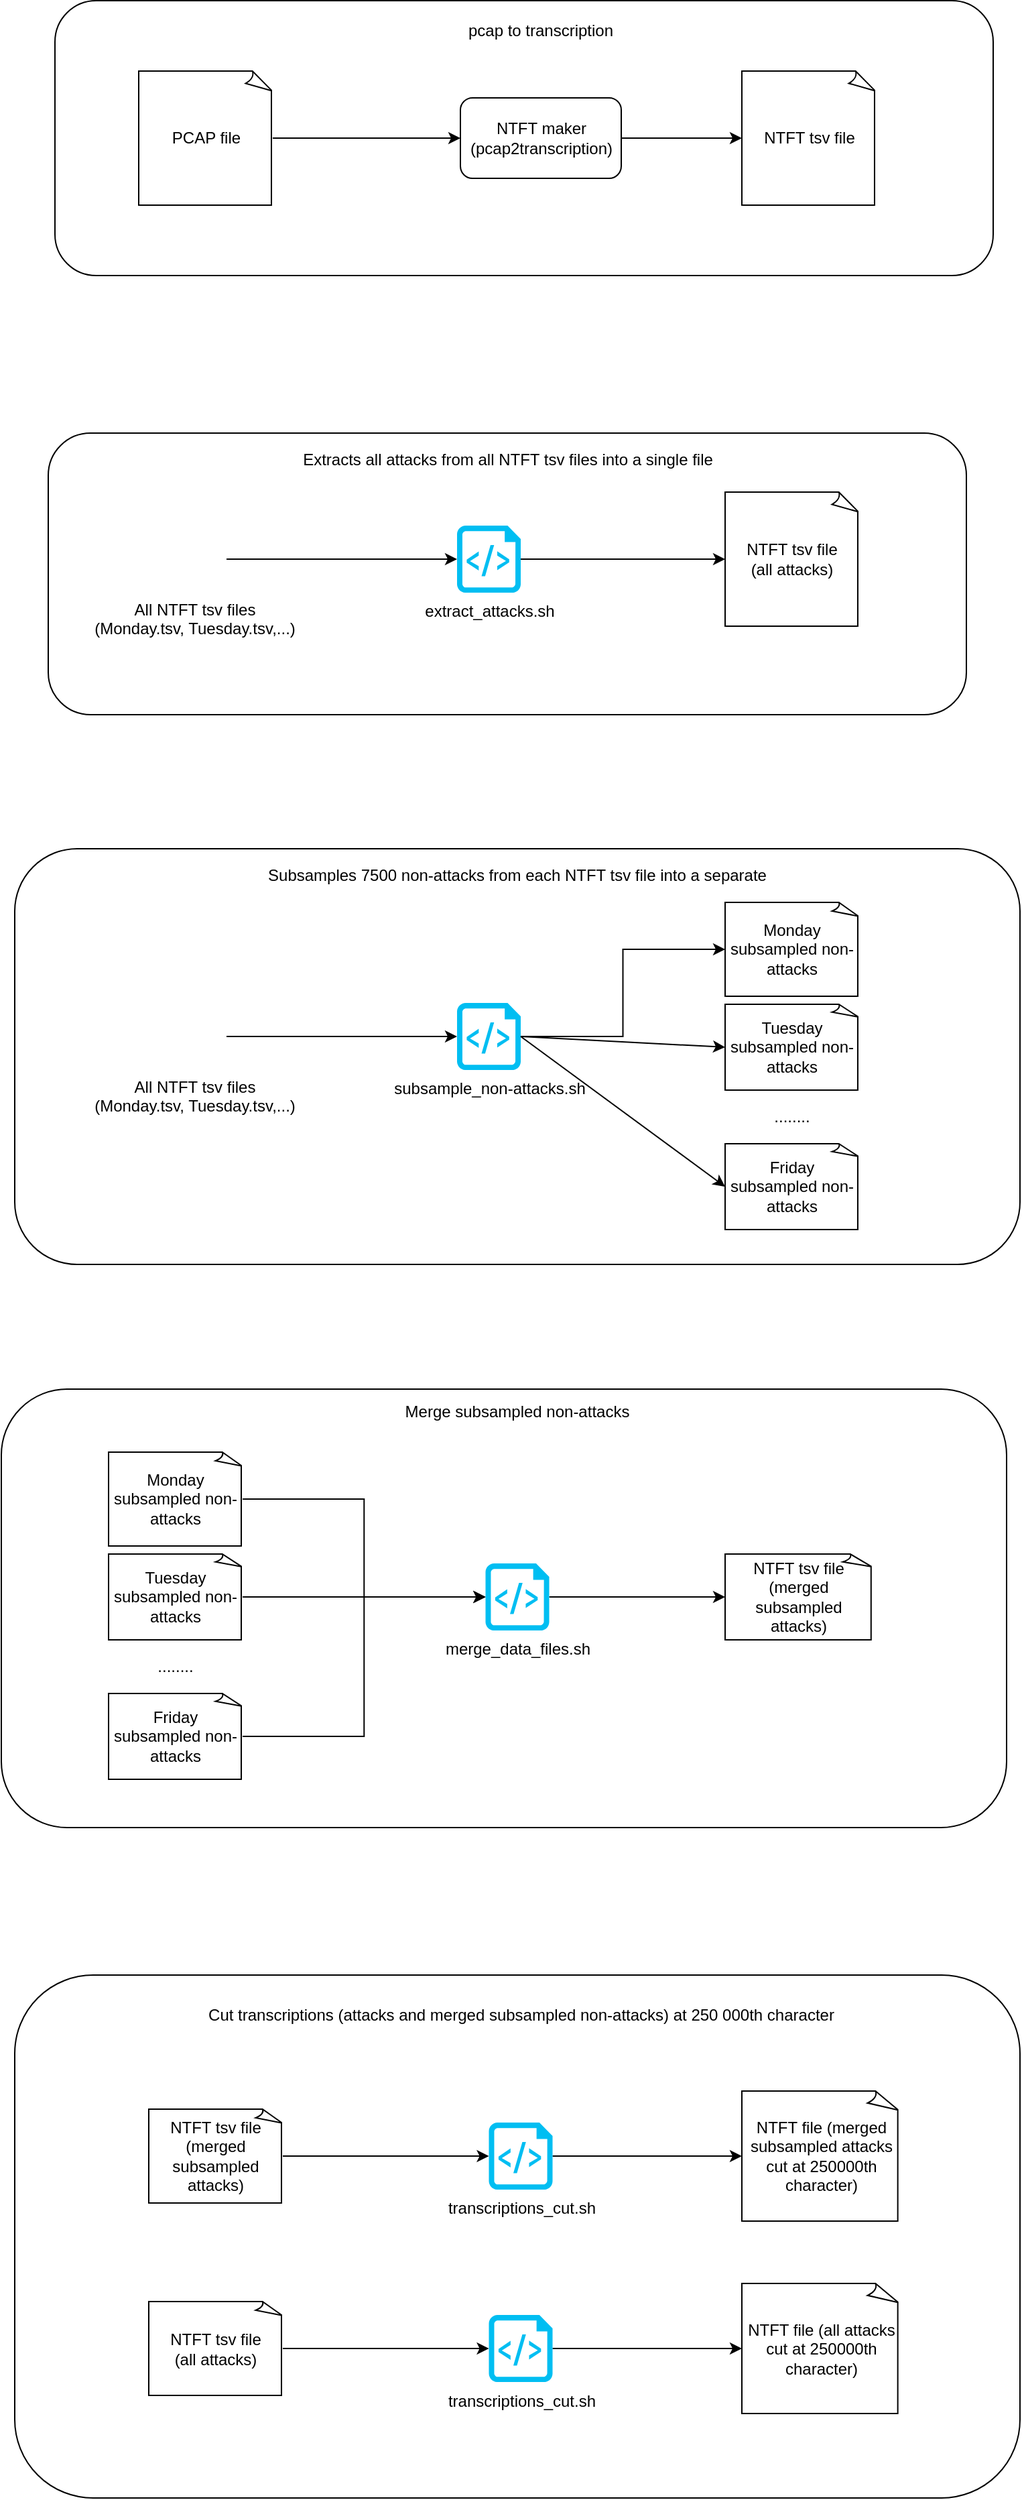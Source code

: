 <mxfile version="14.6.6" type="github">
  <diagram id="aB3zw2NcG2Q4mAD_KDlb" name="Page-1">
    <mxGraphModel dx="2272" dy="810" grid="1" gridSize="10" guides="1" tooltips="1" connect="1" arrows="1" fold="1" page="1" pageScale="1" pageWidth="850" pageHeight="1100" math="0" shadow="0">
      <root>
        <mxCell id="0" />
        <mxCell id="1" parent="0" />
        <mxCell id="JL3vcxpMVxUZyfELmDcG-39" value="" style="rounded=1;whiteSpace=wrap;html=1;" vertex="1" parent="1">
          <mxGeometry x="-30" y="7.5" width="700" height="205" as="geometry" />
        </mxCell>
        <mxCell id="JL3vcxpMVxUZyfELmDcG-30" value="" style="rounded=1;whiteSpace=wrap;html=1;" vertex="1" parent="1">
          <mxGeometry x="-35" y="330" width="685" height="210" as="geometry" />
        </mxCell>
        <mxCell id="JL3vcxpMVxUZyfELmDcG-28" value="" style="rounded=1;whiteSpace=wrap;html=1;" vertex="1" parent="1">
          <mxGeometry x="-60" y="640" width="750" height="310" as="geometry" />
        </mxCell>
        <mxCell id="JL3vcxpMVxUZyfELmDcG-5" value="" style="edgeStyle=orthogonalEdgeStyle;rounded=0;orthogonalLoop=1;jettySize=auto;html=1;exitX=1;exitY=0.5;exitDx=0;exitDy=0;exitPerimeter=0;" edge="1" parent="1" source="JL3vcxpMVxUZyfELmDcG-6" target="JL3vcxpMVxUZyfELmDcG-4">
          <mxGeometry relative="1" as="geometry">
            <mxPoint x="142.5" y="110" as="sourcePoint" />
          </mxGeometry>
        </mxCell>
        <mxCell id="JL3vcxpMVxUZyfELmDcG-8" value="" style="edgeStyle=orthogonalEdgeStyle;rounded=0;orthogonalLoop=1;jettySize=auto;html=1;entryX=0;entryY=0.5;entryDx=0;entryDy=0;entryPerimeter=0;" edge="1" parent="1" source="JL3vcxpMVxUZyfELmDcG-4" target="JL3vcxpMVxUZyfELmDcG-9">
          <mxGeometry relative="1" as="geometry">
            <mxPoint x="472.5" y="110" as="targetPoint" />
          </mxGeometry>
        </mxCell>
        <mxCell id="JL3vcxpMVxUZyfELmDcG-4" value="NTFT maker (pcap2transcription)" style="rounded=1;whiteSpace=wrap;html=1;" vertex="1" parent="1">
          <mxGeometry x="272.5" y="80" width="120" height="60" as="geometry" />
        </mxCell>
        <mxCell id="JL3vcxpMVxUZyfELmDcG-6" value="PCAP file" style="whiteSpace=wrap;html=1;shape=mxgraph.basic.document" vertex="1" parent="1">
          <mxGeometry x="32.5" y="60" width="100" height="100" as="geometry" />
        </mxCell>
        <mxCell id="JL3vcxpMVxUZyfELmDcG-9" value="NTFT tsv file" style="whiteSpace=wrap;html=1;shape=mxgraph.basic.document" vertex="1" parent="1">
          <mxGeometry x="482.5" y="60" width="100" height="100" as="geometry" />
        </mxCell>
        <mxCell id="JL3vcxpMVxUZyfELmDcG-15" value="" style="edgeStyle=orthogonalEdgeStyle;rounded=0;orthogonalLoop=1;jettySize=auto;html=1;entryX=0;entryY=0.5;entryDx=0;entryDy=0;entryPerimeter=0;" edge="1" parent="1" source="JL3vcxpMVxUZyfELmDcG-11" target="JL3vcxpMVxUZyfELmDcG-16">
          <mxGeometry relative="1" as="geometry">
            <mxPoint x="250" y="424" as="targetPoint" />
          </mxGeometry>
        </mxCell>
        <mxCell id="JL3vcxpMVxUZyfELmDcG-11" value="All NTFT tsv files &lt;br&gt;(Monday.tsv, Tuesday.tsv,...)" style="shape=image;html=1;verticalAlign=top;verticalLabelPosition=bottom;labelBackgroundColor=#ffffff;imageAspect=0;aspect=fixed;image=https://cdn4.iconfinder.com/data/icons/48x48-free-object-icons/48/Folder.png" vertex="1" parent="1">
          <mxGeometry x="50" y="400" width="48" height="48" as="geometry" />
        </mxCell>
        <mxCell id="JL3vcxpMVxUZyfELmDcG-20" style="edgeStyle=orthogonalEdgeStyle;rounded=0;orthogonalLoop=1;jettySize=auto;html=1;entryX=0;entryY=0.5;entryDx=0;entryDy=0;entryPerimeter=0;" edge="1" parent="1" source="JL3vcxpMVxUZyfELmDcG-16" target="JL3vcxpMVxUZyfELmDcG-19">
          <mxGeometry relative="1" as="geometry" />
        </mxCell>
        <mxCell id="JL3vcxpMVxUZyfELmDcG-16" value="extract_attacks.sh" style="verticalLabelPosition=bottom;html=1;verticalAlign=top;align=center;strokeColor=none;fillColor=#00BEF2;shape=mxgraph.azure.script_file;pointerEvents=1;" vertex="1" parent="1">
          <mxGeometry x="270" y="399" width="47.5" height="50" as="geometry" />
        </mxCell>
        <mxCell id="JL3vcxpMVxUZyfELmDcG-19" value="NTFT tsv file&lt;br&gt;(all attacks)" style="whiteSpace=wrap;html=1;shape=mxgraph.basic.document" vertex="1" parent="1">
          <mxGeometry x="470" y="374" width="100" height="100" as="geometry" />
        </mxCell>
        <mxCell id="JL3vcxpMVxUZyfELmDcG-21" value="" style="edgeStyle=orthogonalEdgeStyle;rounded=0;orthogonalLoop=1;jettySize=auto;html=1;entryX=0;entryY=0.5;entryDx=0;entryDy=0;entryPerimeter=0;" edge="1" parent="1" source="JL3vcxpMVxUZyfELmDcG-22" target="JL3vcxpMVxUZyfELmDcG-24">
          <mxGeometry relative="1" as="geometry">
            <mxPoint x="250" y="780" as="targetPoint" />
          </mxGeometry>
        </mxCell>
        <mxCell id="JL3vcxpMVxUZyfELmDcG-22" value="All NTFT tsv files &lt;br&gt;(Monday.tsv, Tuesday.tsv,...)" style="shape=image;html=1;verticalAlign=top;verticalLabelPosition=bottom;labelBackgroundColor=#ffffff;imageAspect=0;aspect=fixed;image=https://cdn4.iconfinder.com/data/icons/48x48-free-object-icons/48/Folder.png" vertex="1" parent="1">
          <mxGeometry x="50" y="756" width="48" height="48" as="geometry" />
        </mxCell>
        <mxCell id="JL3vcxpMVxUZyfELmDcG-33" value="" style="edgeStyle=orthogonalEdgeStyle;rounded=0;orthogonalLoop=1;jettySize=auto;html=1;entryX=0;entryY=0.5;entryDx=0;entryDy=0;entryPerimeter=0;" edge="1" parent="1" source="JL3vcxpMVxUZyfELmDcG-24" target="JL3vcxpMVxUZyfELmDcG-25">
          <mxGeometry relative="1" as="geometry">
            <mxPoint x="361.25" y="780" as="targetPoint" />
          </mxGeometry>
        </mxCell>
        <mxCell id="JL3vcxpMVxUZyfELmDcG-24" value="subsample_non-attacks.sh" style="verticalLabelPosition=bottom;html=1;verticalAlign=top;align=center;strokeColor=none;fillColor=#00BEF2;shape=mxgraph.azure.script_file;pointerEvents=1;" vertex="1" parent="1">
          <mxGeometry x="270" y="755" width="47.5" height="50" as="geometry" />
        </mxCell>
        <mxCell id="JL3vcxpMVxUZyfELmDcG-25" value="Monday subsampled non-attacks" style="whiteSpace=wrap;html=1;shape=mxgraph.basic.document" vertex="1" parent="1">
          <mxGeometry x="470" y="680" width="100" height="70" as="geometry" />
        </mxCell>
        <mxCell id="JL3vcxpMVxUZyfELmDcG-29" value="Subsamples 7500 non-attacks from each NTFT tsv file into a separate" style="text;html=1;strokeColor=none;fillColor=none;align=center;verticalAlign=middle;whiteSpace=wrap;rounded=0;" vertex="1" parent="1">
          <mxGeometry x="20" y="650" width="590" height="20" as="geometry" />
        </mxCell>
        <mxCell id="JL3vcxpMVxUZyfELmDcG-31" value="Extracts all attacks from all NTFT tsv files into a single file" style="text;html=1;strokeColor=none;fillColor=none;align=center;verticalAlign=middle;whiteSpace=wrap;rounded=0;" vertex="1" parent="1">
          <mxGeometry x="12.5" y="340" width="590" height="20" as="geometry" />
        </mxCell>
        <mxCell id="JL3vcxpMVxUZyfELmDcG-34" value="Tuesday subsampled non-attacks" style="whiteSpace=wrap;html=1;shape=mxgraph.basic.document" vertex="1" parent="1">
          <mxGeometry x="470" y="756" width="100" height="64" as="geometry" />
        </mxCell>
        <mxCell id="JL3vcxpMVxUZyfELmDcG-35" value="" style="endArrow=classic;html=1;exitX=1;exitY=0.5;exitDx=0;exitDy=0;exitPerimeter=0;entryX=0;entryY=0.5;entryDx=0;entryDy=0;entryPerimeter=0;" edge="1" parent="1" source="JL3vcxpMVxUZyfELmDcG-24" target="JL3vcxpMVxUZyfELmDcG-34">
          <mxGeometry width="50" height="50" relative="1" as="geometry">
            <mxPoint x="430" y="840" as="sourcePoint" />
            <mxPoint x="480" y="790" as="targetPoint" />
          </mxGeometry>
        </mxCell>
        <mxCell id="JL3vcxpMVxUZyfELmDcG-36" value="Friday subsampled non-attacks" style="whiteSpace=wrap;html=1;shape=mxgraph.basic.document" vertex="1" parent="1">
          <mxGeometry x="470" y="860" width="100" height="64" as="geometry" />
        </mxCell>
        <mxCell id="JL3vcxpMVxUZyfELmDcG-37" value="........" style="text;html=1;strokeColor=none;fillColor=none;align=center;verticalAlign=middle;whiteSpace=wrap;rounded=0;" vertex="1" parent="1">
          <mxGeometry x="500" y="830" width="40" height="20" as="geometry" />
        </mxCell>
        <mxCell id="JL3vcxpMVxUZyfELmDcG-38" value="" style="endArrow=classic;html=1;exitX=1;exitY=0.5;exitDx=0;exitDy=0;exitPerimeter=0;entryX=0;entryY=0.5;entryDx=0;entryDy=0;entryPerimeter=0;" edge="1" parent="1" source="JL3vcxpMVxUZyfELmDcG-24" target="JL3vcxpMVxUZyfELmDcG-36">
          <mxGeometry width="50" height="50" relative="1" as="geometry">
            <mxPoint x="327.5" y="790" as="sourcePoint" />
            <mxPoint x="480" y="798" as="targetPoint" />
          </mxGeometry>
        </mxCell>
        <mxCell id="JL3vcxpMVxUZyfELmDcG-40" value="pcap to transcription" style="text;html=1;strokeColor=none;fillColor=none;align=center;verticalAlign=middle;whiteSpace=wrap;rounded=0;" vertex="1" parent="1">
          <mxGeometry x="266.25" y="20" width="132.5" height="20" as="geometry" />
        </mxCell>
        <mxCell id="JL3vcxpMVxUZyfELmDcG-41" value="" style="rounded=1;whiteSpace=wrap;html=1;" vertex="1" parent="1">
          <mxGeometry x="-70" y="1043" width="750" height="327" as="geometry" />
        </mxCell>
        <mxCell id="JL3vcxpMVxUZyfELmDcG-63" value="" style="edgeStyle=orthogonalEdgeStyle;rounded=0;orthogonalLoop=1;jettySize=auto;html=1;entryX=0;entryY=0.5;entryDx=0;entryDy=0;entryPerimeter=0;" edge="1" parent="1" source="JL3vcxpMVxUZyfELmDcG-45" target="JL3vcxpMVxUZyfELmDcG-61">
          <mxGeometry relative="1" as="geometry">
            <mxPoint x="382.5" y="1198" as="targetPoint" />
          </mxGeometry>
        </mxCell>
        <mxCell id="JL3vcxpMVxUZyfELmDcG-45" value="merge_data_files.sh" style="verticalLabelPosition=bottom;html=1;verticalAlign=top;align=center;strokeColor=none;fillColor=#00BEF2;shape=mxgraph.azure.script_file;pointerEvents=1;" vertex="1" parent="1">
          <mxGeometry x="291.25" y="1173" width="47.5" height="50" as="geometry" />
        </mxCell>
        <mxCell id="JL3vcxpMVxUZyfELmDcG-54" value="" style="edgeStyle=orthogonalEdgeStyle;rounded=0;orthogonalLoop=1;jettySize=auto;html=1;entryX=0;entryY=0.5;entryDx=0;entryDy=0;entryPerimeter=0;" edge="1" parent="1" source="JL3vcxpMVxUZyfELmDcG-46" target="JL3vcxpMVxUZyfELmDcG-45">
          <mxGeometry relative="1" as="geometry">
            <mxPoint x="190" y="1125" as="targetPoint" />
          </mxGeometry>
        </mxCell>
        <mxCell id="JL3vcxpMVxUZyfELmDcG-46" value="Monday subsampled non-attacks" style="whiteSpace=wrap;html=1;shape=mxgraph.basic.document" vertex="1" parent="1">
          <mxGeometry x="10" y="1090" width="100" height="70" as="geometry" />
        </mxCell>
        <mxCell id="JL3vcxpMVxUZyfELmDcG-47" value="Merge subsampled non-attacks" style="text;html=1;strokeColor=none;fillColor=none;align=center;verticalAlign=middle;whiteSpace=wrap;rounded=0;" vertex="1" parent="1">
          <mxGeometry x="20" y="1050" width="590" height="20" as="geometry" />
        </mxCell>
        <mxCell id="JL3vcxpMVxUZyfELmDcG-56" value="" style="edgeStyle=orthogonalEdgeStyle;rounded=0;orthogonalLoop=1;jettySize=auto;html=1;entryX=0;entryY=0.5;entryDx=0;entryDy=0;entryPerimeter=0;" edge="1" parent="1" source="JL3vcxpMVxUZyfELmDcG-48" target="JL3vcxpMVxUZyfELmDcG-45">
          <mxGeometry relative="1" as="geometry">
            <mxPoint x="190" y="1198" as="targetPoint" />
          </mxGeometry>
        </mxCell>
        <mxCell id="JL3vcxpMVxUZyfELmDcG-48" value="Tuesday subsampled non-attacks" style="whiteSpace=wrap;html=1;shape=mxgraph.basic.document" vertex="1" parent="1">
          <mxGeometry x="10" y="1166" width="100" height="64" as="geometry" />
        </mxCell>
        <mxCell id="JL3vcxpMVxUZyfELmDcG-58" value="" style="edgeStyle=orthogonalEdgeStyle;rounded=0;orthogonalLoop=1;jettySize=auto;html=1;entryX=0;entryY=0.5;entryDx=0;entryDy=0;entryPerimeter=0;" edge="1" parent="1" source="JL3vcxpMVxUZyfELmDcG-50" target="JL3vcxpMVxUZyfELmDcG-45">
          <mxGeometry relative="1" as="geometry">
            <mxPoint x="190" y="1302" as="targetPoint" />
          </mxGeometry>
        </mxCell>
        <mxCell id="JL3vcxpMVxUZyfELmDcG-50" value="Friday subsampled non-attacks" style="whiteSpace=wrap;html=1;shape=mxgraph.basic.document" vertex="1" parent="1">
          <mxGeometry x="10" y="1270" width="100" height="64" as="geometry" />
        </mxCell>
        <mxCell id="JL3vcxpMVxUZyfELmDcG-51" value="........" style="text;html=1;strokeColor=none;fillColor=none;align=center;verticalAlign=middle;whiteSpace=wrap;rounded=0;" vertex="1" parent="1">
          <mxGeometry x="40" y="1240" width="40" height="20" as="geometry" />
        </mxCell>
        <mxCell id="JL3vcxpMVxUZyfELmDcG-61" value="NTFT tsv file (merged subsampled attacks)" style="whiteSpace=wrap;html=1;shape=mxgraph.basic.document" vertex="1" parent="1">
          <mxGeometry x="470" y="1166" width="110" height="64" as="geometry" />
        </mxCell>
        <mxCell id="JL3vcxpMVxUZyfELmDcG-65" value="" style="rounded=1;whiteSpace=wrap;html=1;" vertex="1" parent="1">
          <mxGeometry x="-60" y="1480" width="750" height="390" as="geometry" />
        </mxCell>
        <mxCell id="JL3vcxpMVxUZyfELmDcG-66" value="" style="edgeStyle=orthogonalEdgeStyle;rounded=0;orthogonalLoop=1;jettySize=auto;html=1;entryX=0;entryY=0.5;entryDx=0;entryDy=0;entryPerimeter=0;" edge="1" parent="1" source="JL3vcxpMVxUZyfELmDcG-67" target="JL3vcxpMVxUZyfELmDcG-76">
          <mxGeometry relative="1" as="geometry">
            <mxPoint x="385" y="1615" as="targetPoint" />
          </mxGeometry>
        </mxCell>
        <mxCell id="JL3vcxpMVxUZyfELmDcG-67" value="transcriptions_cut.sh" style="verticalLabelPosition=bottom;html=1;verticalAlign=top;align=center;strokeColor=none;fillColor=#00BEF2;shape=mxgraph.azure.script_file;pointerEvents=1;" vertex="1" parent="1">
          <mxGeometry x="293.75" y="1590" width="47.5" height="50" as="geometry" />
        </mxCell>
        <mxCell id="JL3vcxpMVxUZyfELmDcG-68" value="" style="edgeStyle=orthogonalEdgeStyle;rounded=0;orthogonalLoop=1;jettySize=auto;html=1;entryX=0;entryY=0.5;entryDx=0;entryDy=0;entryPerimeter=0;" edge="1" parent="1" source="JL3vcxpMVxUZyfELmDcG-69" target="JL3vcxpMVxUZyfELmDcG-67">
          <mxGeometry relative="1" as="geometry">
            <mxPoint x="192.5" y="1542" as="targetPoint" />
          </mxGeometry>
        </mxCell>
        <mxCell id="JL3vcxpMVxUZyfELmDcG-69" value="NTFT tsv file (merged subsampled attacks)" style="whiteSpace=wrap;html=1;shape=mxgraph.basic.document" vertex="1" parent="1">
          <mxGeometry x="40" y="1580" width="100" height="70" as="geometry" />
        </mxCell>
        <mxCell id="JL3vcxpMVxUZyfELmDcG-70" value="Cut transcriptions (attacks and merged subsampled non-attacks) at 250 000th character" style="text;html=1;strokeColor=none;fillColor=none;align=center;verticalAlign=middle;whiteSpace=wrap;rounded=0;" vertex="1" parent="1">
          <mxGeometry x="22.5" y="1500" width="590" height="20" as="geometry" />
        </mxCell>
        <mxCell id="JL3vcxpMVxUZyfELmDcG-76" value="NTFT file (merged subsampled attacks cut at 250000th character)" style="whiteSpace=wrap;html=1;shape=mxgraph.basic.document" vertex="1" parent="1">
          <mxGeometry x="482.5" y="1566.5" width="117.5" height="97" as="geometry" />
        </mxCell>
        <mxCell id="JL3vcxpMVxUZyfELmDcG-77" value="" style="edgeStyle=orthogonalEdgeStyle;rounded=0;orthogonalLoop=1;jettySize=auto;html=1;entryX=0;entryY=0.5;entryDx=0;entryDy=0;entryPerimeter=0;" edge="1" parent="1" source="JL3vcxpMVxUZyfELmDcG-78" target="JL3vcxpMVxUZyfELmDcG-81">
          <mxGeometry relative="1" as="geometry">
            <mxPoint x="385" y="1758.5" as="targetPoint" />
          </mxGeometry>
        </mxCell>
        <mxCell id="JL3vcxpMVxUZyfELmDcG-78" value="transcriptions_cut.sh" style="verticalLabelPosition=bottom;html=1;verticalAlign=top;align=center;strokeColor=none;fillColor=#00BEF2;shape=mxgraph.azure.script_file;pointerEvents=1;" vertex="1" parent="1">
          <mxGeometry x="293.75" y="1733.5" width="47.5" height="50" as="geometry" />
        </mxCell>
        <mxCell id="JL3vcxpMVxUZyfELmDcG-79" value="" style="edgeStyle=orthogonalEdgeStyle;rounded=0;orthogonalLoop=1;jettySize=auto;html=1;entryX=0;entryY=0.5;entryDx=0;entryDy=0;entryPerimeter=0;" edge="1" parent="1" source="JL3vcxpMVxUZyfELmDcG-80" target="JL3vcxpMVxUZyfELmDcG-78">
          <mxGeometry relative="1" as="geometry">
            <mxPoint x="192.5" y="1685.5" as="targetPoint" />
          </mxGeometry>
        </mxCell>
        <mxCell id="JL3vcxpMVxUZyfELmDcG-80" value="NTFT tsv file&lt;br&gt;(all attacks)" style="whiteSpace=wrap;html=1;shape=mxgraph.basic.document" vertex="1" parent="1">
          <mxGeometry x="40" y="1723.5" width="100" height="70" as="geometry" />
        </mxCell>
        <mxCell id="JL3vcxpMVxUZyfELmDcG-81" value="NTFT file (all attacks cut at 250000th character)" style="whiteSpace=wrap;html=1;shape=mxgraph.basic.document" vertex="1" parent="1">
          <mxGeometry x="482.5" y="1710" width="117.5" height="97" as="geometry" />
        </mxCell>
      </root>
    </mxGraphModel>
  </diagram>
</mxfile>
